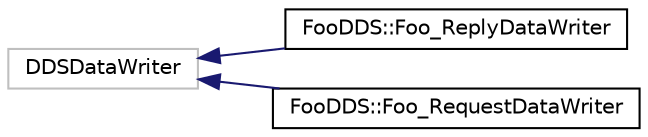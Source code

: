 digraph "Graphical Class Hierarchy"
{
  edge [fontname="Helvetica",fontsize="10",labelfontname="Helvetica",labelfontsize="10"];
  node [fontname="Helvetica",fontsize="10",shape=record];
  rankdir="LR";
  Node1 [label="DDSDataWriter",height=0.2,width=0.4,color="grey75", fillcolor="white", style="filled"];
  Node1 -> Node2 [dir="back",color="midnightblue",fontsize="10",style="solid",fontname="Helvetica"];
  Node2 [label="FooDDS::Foo_ReplyDataWriter",height=0.2,width=0.4,color="black", fillcolor="white", style="filled",URL="$class_foo_d_d_s_1_1_foo___reply_data_writer.html",tooltip="Reply DataWriter. "];
  Node1 -> Node3 [dir="back",color="midnightblue",fontsize="10",style="solid",fontname="Helvetica"];
  Node3 [label="FooDDS::Foo_RequestDataWriter",height=0.2,width=0.4,color="black", fillcolor="white", style="filled",URL="$class_foo_d_d_s_1_1_foo___request_data_writer.html",tooltip="Request DataWriter. "];
}

